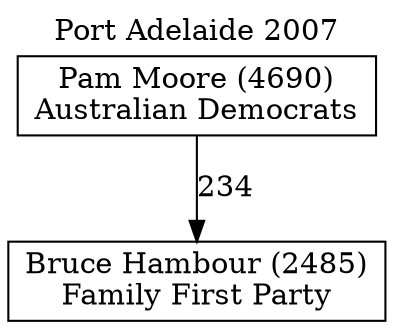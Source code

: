 // House preference flow
digraph "Bruce Hambour (2485)_Port Adelaide_2007" {
	graph [label="Port Adelaide 2007" labelloc=t mclimit=10]
	node [shape=box]
	"Bruce Hambour (2485)" [label="Bruce Hambour (2485)
Family First Party"]
	"Pam Moore (4690)" [label="Pam Moore (4690)
Australian Democrats"]
	"Pam Moore (4690)" -> "Bruce Hambour (2485)" [label=234]
}
